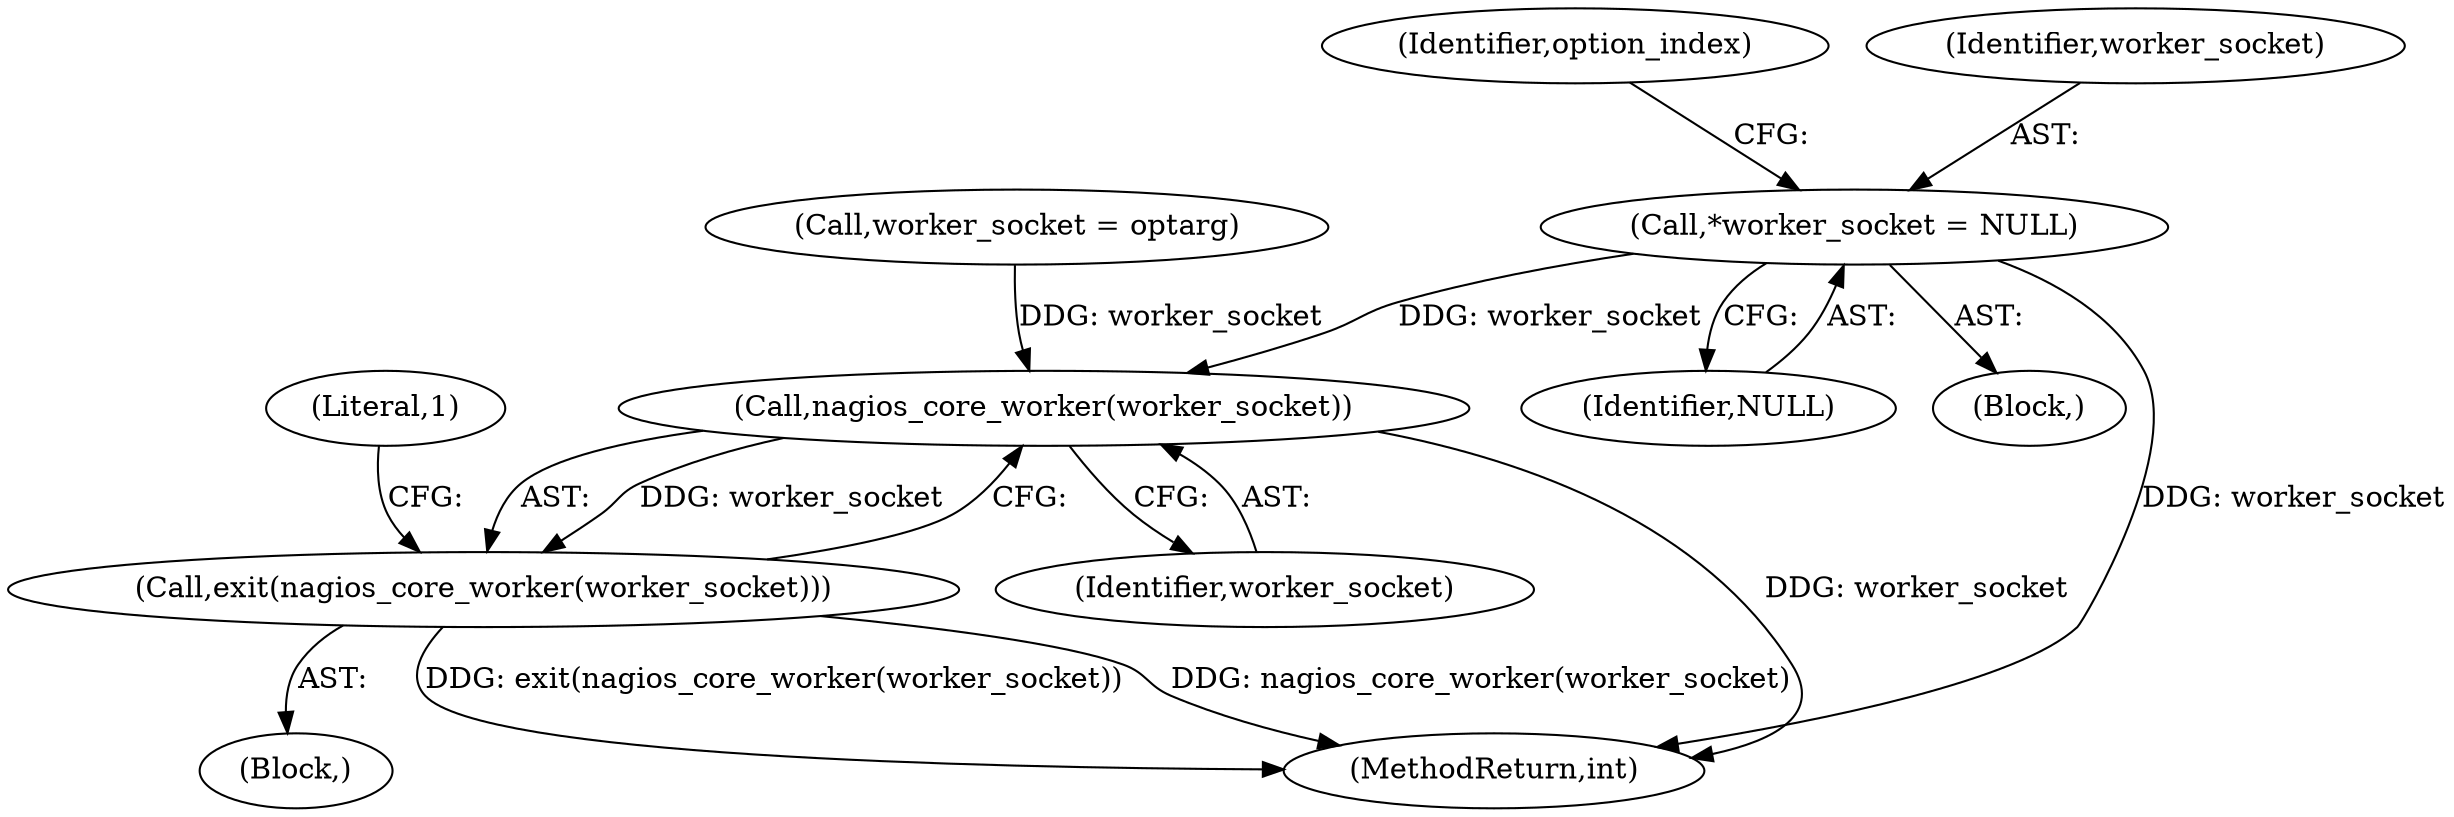 digraph "0_nagioscore_1b197346d490df2e2d3b1dcce5ac6134ad0c8752@API" {
"1000224" [label="(Call,*worker_socket = NULL)"];
"1000330" [label="(Call,nagios_core_worker(worker_socket))"];
"1000329" [label="(Call,exit(nagios_core_worker(worker_socket)))"];
"1000329" [label="(Call,exit(nagios_core_worker(worker_socket)))"];
"1000330" [label="(Call,nagios_core_worker(worker_socket))"];
"1000231" [label="(Identifier,option_index)"];
"1000225" [label="(Identifier,worker_socket)"];
"1000226" [label="(Identifier,NULL)"];
"1000331" [label="(Identifier,worker_socket)"];
"1000315" [label="(Call,worker_socket = optarg)"];
"1000200" [label="(Block,)"];
"1000328" [label="(Block,)"];
"1000333" [label="(Literal,1)"];
"1000224" [label="(Call,*worker_socket = NULL)"];
"1001239" [label="(MethodReturn,int)"];
"1000224" -> "1000200"  [label="AST: "];
"1000224" -> "1000226"  [label="CFG: "];
"1000225" -> "1000224"  [label="AST: "];
"1000226" -> "1000224"  [label="AST: "];
"1000231" -> "1000224"  [label="CFG: "];
"1000224" -> "1001239"  [label="DDG: worker_socket"];
"1000224" -> "1000330"  [label="DDG: worker_socket"];
"1000330" -> "1000329"  [label="AST: "];
"1000330" -> "1000331"  [label="CFG: "];
"1000331" -> "1000330"  [label="AST: "];
"1000329" -> "1000330"  [label="CFG: "];
"1000330" -> "1001239"  [label="DDG: worker_socket"];
"1000330" -> "1000329"  [label="DDG: worker_socket"];
"1000315" -> "1000330"  [label="DDG: worker_socket"];
"1000329" -> "1000328"  [label="AST: "];
"1000333" -> "1000329"  [label="CFG: "];
"1000329" -> "1001239"  [label="DDG: exit(nagios_core_worker(worker_socket))"];
"1000329" -> "1001239"  [label="DDG: nagios_core_worker(worker_socket)"];
}
